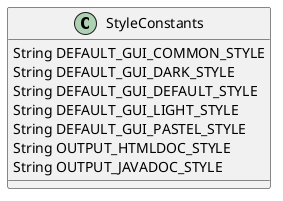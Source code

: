 @startuml
skinparam linetype Ortho
class StyleConstants {
    String DEFAULT_GUI_COMMON_STYLE
    String DEFAULT_GUI_DARK_STYLE
    String DEFAULT_GUI_DEFAULT_STYLE
    String DEFAULT_GUI_LIGHT_STYLE
    String DEFAULT_GUI_PASTEL_STYLE
    String OUTPUT_HTMLDOC_STYLE
    String OUTPUT_JAVADOC_STYLE
}
@enduml
